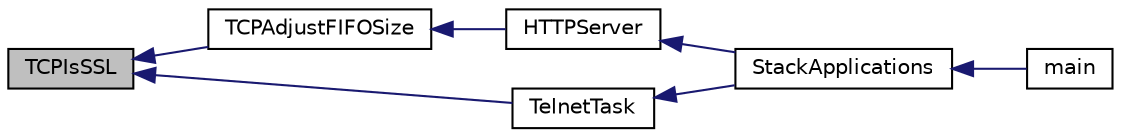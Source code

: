 digraph "TCPIsSSL"
{
  edge [fontname="Helvetica",fontsize="10",labelfontname="Helvetica",labelfontsize="10"];
  node [fontname="Helvetica",fontsize="10",shape=record];
  rankdir="LR";
  Node1 [label="TCPIsSSL",height=0.2,width=0.4,color="black", fillcolor="grey75", style="filled", fontcolor="black"];
  Node1 -> Node2 [dir="back",color="midnightblue",fontsize="10",style="solid",fontname="Helvetica"];
  Node2 [label="TCPAdjustFIFOSize",height=0.2,width=0.4,color="black", fillcolor="white", style="filled",URL="$_t_c_p_8c.html#ae0f1ef659a3000449e90a10ffdb816e6"];
  Node2 -> Node3 [dir="back",color="midnightblue",fontsize="10",style="solid",fontname="Helvetica"];
  Node3 [label="HTTPServer",height=0.2,width=0.4,color="black", fillcolor="white", style="filled",URL="$_h_t_t_p2_8c.html#ab189937b063ba1fac1d6ad56d36d2d10"];
  Node3 -> Node4 [dir="back",color="midnightblue",fontsize="10",style="solid",fontname="Helvetica"];
  Node4 [label="StackApplications",height=0.2,width=0.4,color="black", fillcolor="white", style="filled",URL="$_stack_tsk_8c.html#a7f8ff33bea9e052705b0a80d2dfcf399"];
  Node4 -> Node5 [dir="back",color="midnightblue",fontsize="10",style="solid",fontname="Helvetica"];
  Node5 [label="main",height=0.2,width=0.4,color="black", fillcolor="white", style="filled",URL="$_main_demo_8c.html#a6288eba0f8e8ad3ab1544ad731eb7667"];
  Node1 -> Node6 [dir="back",color="midnightblue",fontsize="10",style="solid",fontname="Helvetica"];
  Node6 [label="TelnetTask",height=0.2,width=0.4,color="black", fillcolor="white", style="filled",URL="$_telnet_8c.html#a8fed07ba13983e8dfc2a83d3978b41a4"];
  Node6 -> Node4 [dir="back",color="midnightblue",fontsize="10",style="solid",fontname="Helvetica"];
}
